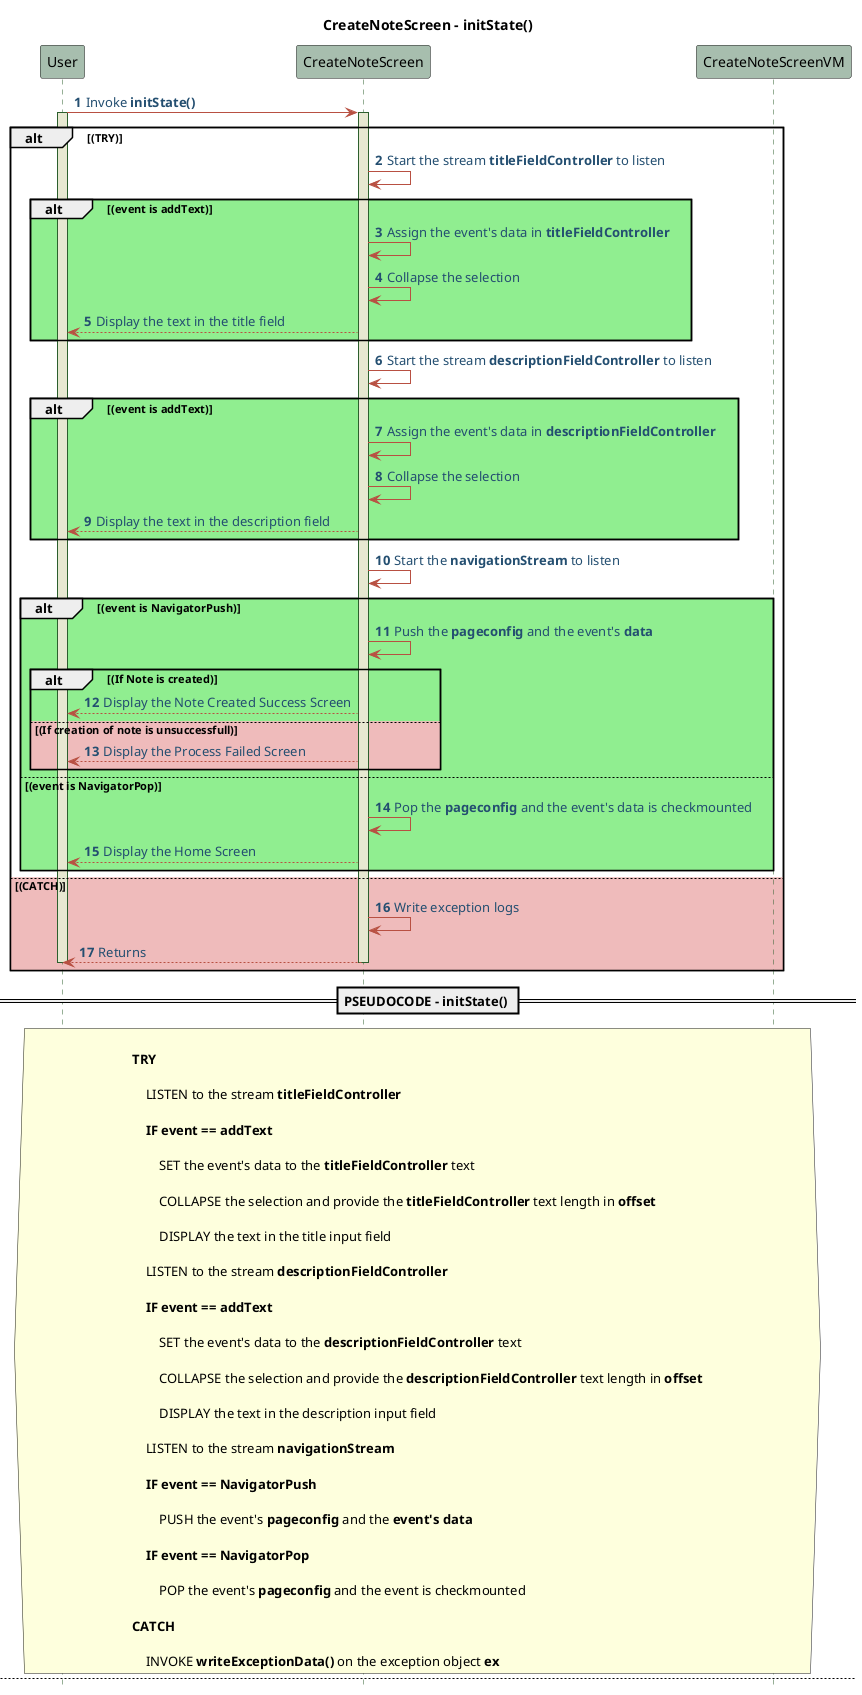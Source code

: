 @startuml CreateNoteScreen-Sequence-Pseudo
!define POSITIVERESPONSE 90EE90

!define NEGATIVEERESPONSE EFBBBB

!define NUETRALRESPONSE F2DC79

skinparam sequence{
    ParticipantBackgroundColor #A7BEAE

    LifeLineBackgroundColor #E7E8D1

    LifeLineBorderColor #2C5F2D

    ActorBackgroundColor #FC766AFF

    ActorBorderColor #FC766AFF

    ArrowColor #B85042

    ArrowFontColor #234E70

}
title CreateNoteScreen - initState() 
autonumber 1 
hide footbox 
User -> CreateNoteScreen : Invoke **initState()** 
activate User 
activate CreateNoteScreen 
alt  (TRY)
    CreateNoteScreen -> CreateNoteScreen : Start the stream **titleFieldController** to listen 
    alt #POSITIVERESPONSE (event is addText)
        CreateNoteScreen -> CreateNoteScreen : Assign the event's data in **titleFieldController**
        CreateNoteScreen -> CreateNoteScreen : Collapse the selection 
        CreateNoteScreen --> User : Display the text in the title field
    end
    CreateNoteScreen -> CreateNoteScreen : Start the stream **descriptionFieldController** to listen 
    alt #POSITIVERESPONSE (event is addText)
        CreateNoteScreen -> CreateNoteScreen : Assign the event's data in **descriptionFieldController**
        CreateNoteScreen -> CreateNoteScreen : Collapse the selection 
        CreateNoteScreen --> User : Display the text in the description field
    end 
    CreateNoteScreen -> CreateNoteScreen : Start the **navigationStream** to listen 
    alt #POSITIVERESPONSE (event is NavigatorPush)
        CreateNoteScreen -> CreateNoteScreen : Push the **pageconfig** and the event's **data**
        alt (If Note is created)
            CreateNoteScreen --> User : Display the Note Created Success Screen
        else #NEGATIVEERESPONSE (If creation of note is unsuccessfull)
            CreateNoteScreen --> User : Display the Process Failed Screen
        end
    else (event is NavigatorPop)
        CreateNoteScreen -> CreateNoteScreen : Pop the **pageconfig** and the event's data is checkmounted 
        CreateNoteScreen --> User : Display the Home Screen
    end
else #NEGATIVEERESPONSE (CATCH)
    CreateNoteScreen -> CreateNoteScreen : Write exception logs 
    CreateNoteScreen --> User : Returns 
    deactivate User 
deactivate CreateNoteScreen
end 
 

==PSEUDOCODE - initState() == 
hnote across 

**TRY**

    LISTEN to the stream **titleFieldController** 

    **IF event == addText** 

        SET the event's data to the **titleFieldController** text 

        COLLAPSE the selection and provide the **titleFieldController** text length in **offset**

        DISPLAY the text in the title input field 

    LISTEN to the stream **descriptionFieldController** 
    
    **IF event == addText** 

        SET the event's data to the **descriptionFieldController** text 

        COLLAPSE the selection and provide the **descriptionFieldController** text length in **offset**

        DISPLAY the text in the description input field 
    
    LISTEN to the stream **navigationStream** 

    **IF event == NavigatorPush** 

        PUSH the event's **pageconfig** and the **event's data**
    
    **IF event == NavigatorPop** 

        POP the event's **pageconfig** and the event is checkmounted 

**CATCH**
    
    INVOKE **writeExceptionData()** on the exception object **ex**
end hnote 

newpage CreateNoteScreen - User types in title field 
autonumber 1 
hide footbox 
User -> CreateNoteScreen : Enters text in **title** field 
activate User 
activate CreateNoteScreen
CreateNoteScreen -> CreateNoteScreenVM : Invokes **onChangeTitle(title : String)**
activate CreateNoteScreenVM
CreateNoteScreenVM --> CreateNoteScreen : Returns
deactivate CreateNoteScreenVM  
CreateNoteScreen --> User : Returns 
deactivate CreateNoteScreen 
deactivate User 

==PSEUDOCODE - User types in title field==
hnote across 
    TYPES on the **title** field 

    INVOKES **onChangeTitle(title : String)**
end hnote 

newpage CreateNoteScreen - User types in description field 
autonumber 1 
hide footbox 
User -> CreateNoteScreen : Enters text in **description** field 
activate User 
activate CreateNoteScreen
CreateNoteScreen -> CreateNoteScreenVM : Invokes **onChangeDescription(description : String)**
activate CreateNoteScreenVM
CreateNoteScreenVM --> CreateNoteScreen : Returns
deactivate CreateNoteScreenVM  
CreateNoteScreen --> User : Returns 
deactivate CreateNoteScreen 
deactivate User 

==PSEUDOCODE - User types in title field==
hnote across 
    TYPES on the **description** field 

    INVOKES **onChangeDescription(title : String)**
end hnote 

newpage CreateNoteScreen - "Create" button.clicked
autonumber 1
hide footbox 
User -> CreateNoteScreen : "Create" button.clicked
activate User 
activate CreateNoteScreen 
CreateNoteScreen -> CreateNoteScreenVM : Invokes **createNoteInService()**
activate CreateNoteScreenVM
CreateNoteScreenVM --> CreateNoteScreen : Returns 
deactivate CreateNoteScreenVM 
CreateNoteScreen --> User : Returns 
deactivate User 
deactivate CreateNoteScreen 

==PSEUDOCODE - "Create" button.clicked==
hnote across 
    CLICKS **Create** button

    INVOKE **createNoteInService()**
end hnote 

newpage CreateNoteScreen - "Go back" button.clicked
autonumber 
hide footbox 
User -> CreateNoteScreen : "Go back" button.clicked
activate User 
activate CreateNoteScreen 
CreateNoteScreen -> CreateNoteScreenVM : Invokes **navigateToHomeScreen()**
activate CreateNoteScreenVM
CreateNoteScreenVM --> CreateNoteScreen : Returns 
deactivate CreateNoteScreenVM 
CreateNoteScreen --> User : Returns 
deactivate User 
deactivate CreateNoteScreen 

==PSEUDOCODE - "Create" button.clicked==
hnote across 
    CLICKS **Go back** button

    INVOKE **navigateToHomeScreen()**
end hnote 

newpage CreateNoteScreen - dispose()
autonumber 1 
hide footbox 
User -> CreateNoteScreen : Invoke **dispose()**
activate User 
activate CreateNoteScreen 
CreateNoteScreen-> CreateNoteScreen : Dispose the **titleFieldController**
CreateNoteScreen -> CreateNoteScreen : Dispose the **descriptionFieldController** 
CreateNoteScreen --> User : Returns 
deactivate User 
deactivate CreateNoteScreen 

==PSEUDOCODE - dispose()==
hnote across 
    DISPOSE the **titleFieldController**

    DISPOSE the **descriptionFieldController** 
end hnote 